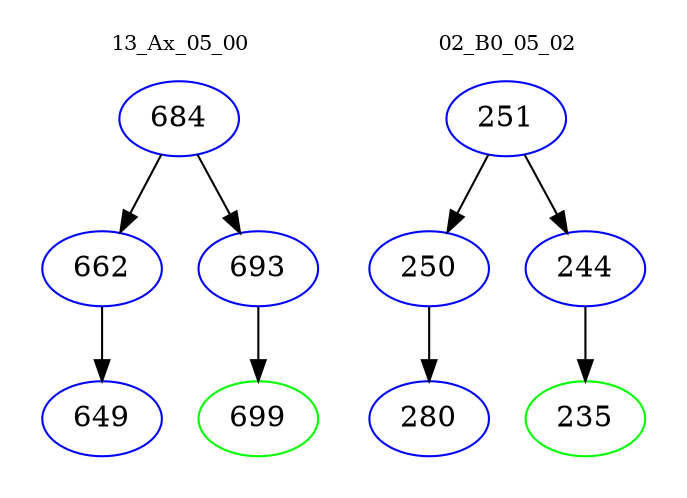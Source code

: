 digraph{
subgraph cluster_0 {
color = white
label = "13_Ax_05_00";
fontsize=10;
T0_684 [label="684", color="blue"]
T0_684 -> T0_662 [color="black"]
T0_662 [label="662", color="blue"]
T0_662 -> T0_649 [color="black"]
T0_649 [label="649", color="blue"]
T0_684 -> T0_693 [color="black"]
T0_693 [label="693", color="blue"]
T0_693 -> T0_699 [color="black"]
T0_699 [label="699", color="green"]
}
subgraph cluster_1 {
color = white
label = "02_B0_05_02";
fontsize=10;
T1_251 [label="251", color="blue"]
T1_251 -> T1_250 [color="black"]
T1_250 [label="250", color="blue"]
T1_250 -> T1_280 [color="black"]
T1_280 [label="280", color="blue"]
T1_251 -> T1_244 [color="black"]
T1_244 [label="244", color="blue"]
T1_244 -> T1_235 [color="black"]
T1_235 [label="235", color="green"]
}
}
